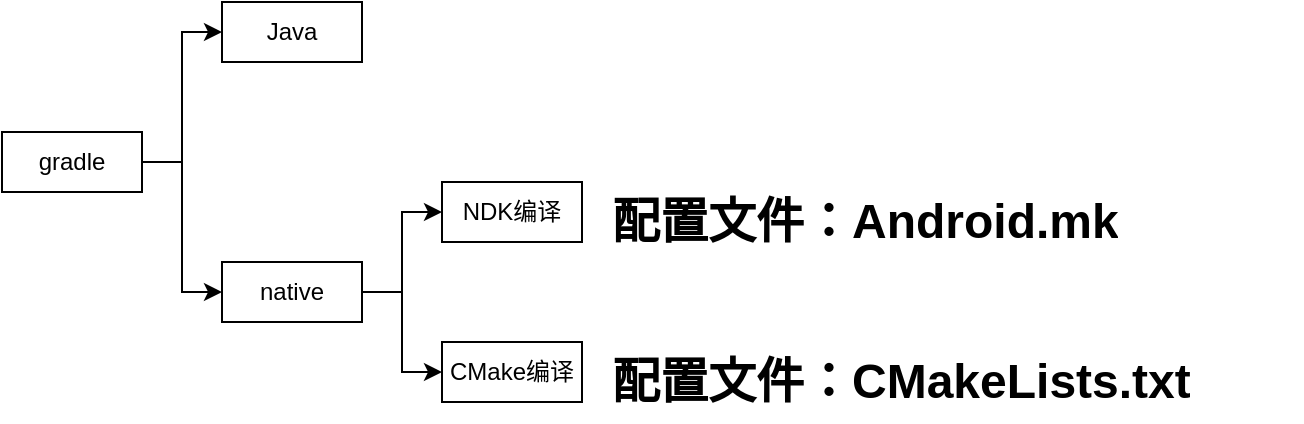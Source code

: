 <mxfile version="10.7.1" type="github"><diagram id="LgP8CHMJui-LN_7jnMBK" name="Page-1"><mxGraphModel dx="1394" dy="743" grid="1" gridSize="10" guides="1" tooltips="1" connect="1" arrows="1" fold="1" page="1" pageScale="1" pageWidth="827" pageHeight="1169" math="0" shadow="0"><root><mxCell id="0"/><mxCell id="1" parent="0"/><mxCell id="0CICg2aB-r5rG8LacwQo-1" style="edgeStyle=orthogonalEdgeStyle;rounded=0;orthogonalLoop=1;jettySize=auto;html=1;exitX=1;exitY=0.5;exitDx=0;exitDy=0;entryX=0;entryY=0.5;entryDx=0;entryDy=0;" edge="1" parent="1" source="0CICg2aB-r5rG8LacwQo-3" target="0CICg2aB-r5rG8LacwQo-4"><mxGeometry relative="1" as="geometry"/></mxCell><mxCell id="0CICg2aB-r5rG8LacwQo-2" style="edgeStyle=orthogonalEdgeStyle;rounded=0;orthogonalLoop=1;jettySize=auto;html=1;exitX=1;exitY=0.5;exitDx=0;exitDy=0;entryX=0;entryY=0.5;entryDx=0;entryDy=0;" edge="1" parent="1" source="0CICg2aB-r5rG8LacwQo-3" target="0CICg2aB-r5rG8LacwQo-7"><mxGeometry relative="1" as="geometry"/></mxCell><mxCell id="0CICg2aB-r5rG8LacwQo-3" value="gradle" style="rounded=0;whiteSpace=wrap;html=1;" vertex="1" parent="1"><mxGeometry x="40" y="105" width="70" height="30" as="geometry"/></mxCell><mxCell id="0CICg2aB-r5rG8LacwQo-4" value="Java" style="rounded=0;whiteSpace=wrap;html=1;" vertex="1" parent="1"><mxGeometry x="150" y="40" width="70" height="30" as="geometry"/></mxCell><mxCell id="0CICg2aB-r5rG8LacwQo-5" style="edgeStyle=orthogonalEdgeStyle;rounded=0;orthogonalLoop=1;jettySize=auto;html=1;exitX=1;exitY=0.5;exitDx=0;exitDy=0;entryX=0;entryY=0.5;entryDx=0;entryDy=0;" edge="1" parent="1" source="0CICg2aB-r5rG8LacwQo-7" target="0CICg2aB-r5rG8LacwQo-8"><mxGeometry relative="1" as="geometry"/></mxCell><mxCell id="0CICg2aB-r5rG8LacwQo-6" style="edgeStyle=orthogonalEdgeStyle;rounded=0;orthogonalLoop=1;jettySize=auto;html=1;exitX=1;exitY=0.5;exitDx=0;exitDy=0;entryX=0;entryY=0.5;entryDx=0;entryDy=0;" edge="1" parent="1" source="0CICg2aB-r5rG8LacwQo-7" target="0CICg2aB-r5rG8LacwQo-9"><mxGeometry relative="1" as="geometry"/></mxCell><mxCell id="0CICg2aB-r5rG8LacwQo-7" value="native" style="rounded=0;whiteSpace=wrap;html=1;" vertex="1" parent="1"><mxGeometry x="150" y="170" width="70" height="30" as="geometry"/></mxCell><mxCell id="0CICg2aB-r5rG8LacwQo-8" value="NDK编译" style="rounded=0;whiteSpace=wrap;html=1;" vertex="1" parent="1"><mxGeometry x="260" y="130" width="70" height="30" as="geometry"/></mxCell><mxCell id="0CICg2aB-r5rG8LacwQo-9" value="CMake编译" style="rounded=0;whiteSpace=wrap;html=1;" vertex="1" parent="1"><mxGeometry x="260" y="210" width="70" height="30" as="geometry"/></mxCell><mxCell id="0CICg2aB-r5rG8LacwQo-10" value="&lt;h1&gt;配置文件：CMakeLists.txt&lt;/h1&gt;" style="text;html=1;strokeColor=none;fillColor=none;spacing=5;spacingTop=-20;whiteSpace=wrap;overflow=hidden;rounded=0;" vertex="1" parent="1"><mxGeometry x="340" y="210" width="350" height="40" as="geometry"/></mxCell><mxCell id="0CICg2aB-r5rG8LacwQo-11" value="&lt;h1&gt;配置文件：Android.mk&lt;/h1&gt;&lt;div&gt;&lt;br&gt;&lt;/div&gt;" style="text;html=1;strokeColor=none;fillColor=none;spacing=5;spacingTop=-20;whiteSpace=wrap;overflow=hidden;rounded=0;" vertex="1" parent="1"><mxGeometry x="340" y="130" width="350" height="40" as="geometry"/></mxCell></root></mxGraphModel></diagram></mxfile>